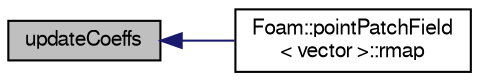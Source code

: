 digraph "updateCoeffs"
{
  bgcolor="transparent";
  edge [fontname="FreeSans",fontsize="10",labelfontname="FreeSans",labelfontsize="10"];
  node [fontname="FreeSans",fontsize="10",shape=record];
  rankdir="LR";
  Node185 [label="updateCoeffs",height=0.2,width=0.4,color="black", fillcolor="grey75", style="filled", fontcolor="black"];
  Node185 -> Node186 [dir="back",color="midnightblue",fontsize="10",style="solid",fontname="FreeSans"];
  Node186 [label="Foam::pointPatchField\l\< vector \>::rmap",height=0.2,width=0.4,color="black",URL="$a22946.html#a6b0b849fd6b48214d9cc88cb04645d1a",tooltip="Reverse map the given pointPatchField onto this pointPatchField. "];
}

